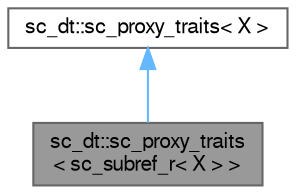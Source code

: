 digraph "sc_dt::sc_proxy_traits&lt; sc_subref_r&lt; X &gt; &gt;"
{
 // LATEX_PDF_SIZE
  bgcolor="transparent";
  edge [fontname=FreeSans,fontsize=10,labelfontname=FreeSans,labelfontsize=10];
  node [fontname=FreeSans,fontsize=10,shape=box,height=0.2,width=0.4];
  Node1 [id="Node000001",label="sc_dt::sc_proxy_traits\l\< sc_subref_r\< X \> \>",height=0.2,width=0.4,color="gray40", fillcolor="grey60", style="filled", fontcolor="black",tooltip=" "];
  Node2 -> Node1 [id="edge1_Node000001_Node000002",dir="back",color="steelblue1",style="solid",tooltip=" "];
  Node2 [id="Node000002",label="sc_dt::sc_proxy_traits\< X \>",height=0.2,width=0.4,color="gray40", fillcolor="white", style="filled",URL="$a01629.html",tooltip=" "];
}
